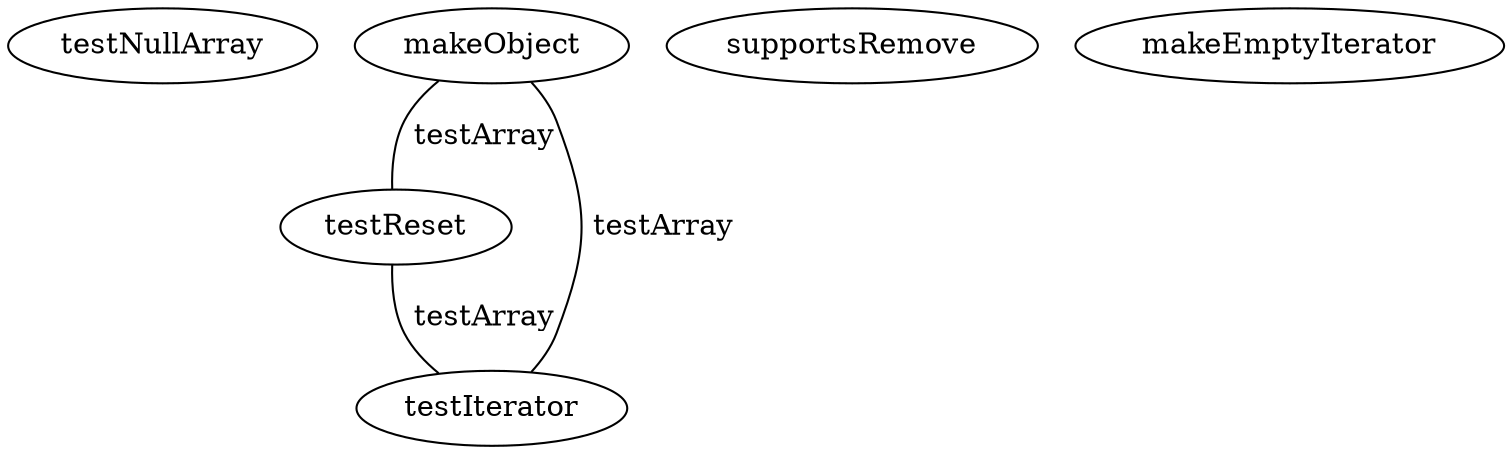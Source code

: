 digraph G {
testNullArray;
makeObject;
testReset;
supportsRemove;
makeEmptyIterator;
testIterator;
makeObject -> testReset [label=" testArray", dir=none];
makeObject -> testIterator [label=" testArray", dir=none];
testReset -> testIterator [label=" testArray", dir=none];
}